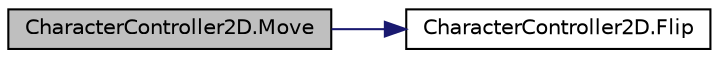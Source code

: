 digraph "CharacterController2D.Move"
{
  edge [fontname="Helvetica",fontsize="10",labelfontname="Helvetica",labelfontsize="10"];
  node [fontname="Helvetica",fontsize="10",shape=record];
  rankdir="LR";
  Node6 [label="CharacterController2D.Move",height=0.2,width=0.4,color="black", fillcolor="grey75", style="filled", fontcolor="black"];
  Node6 -> Node7 [color="midnightblue",fontsize="10",style="solid",fontname="Helvetica"];
  Node7 [label="CharacterController2D.Flip",height=0.2,width=0.4,color="black", fillcolor="white", style="filled",URL="$class_character_controller2_d.html#acfb0e38a2b262dfe753e47ae9d4f336b"];
}
